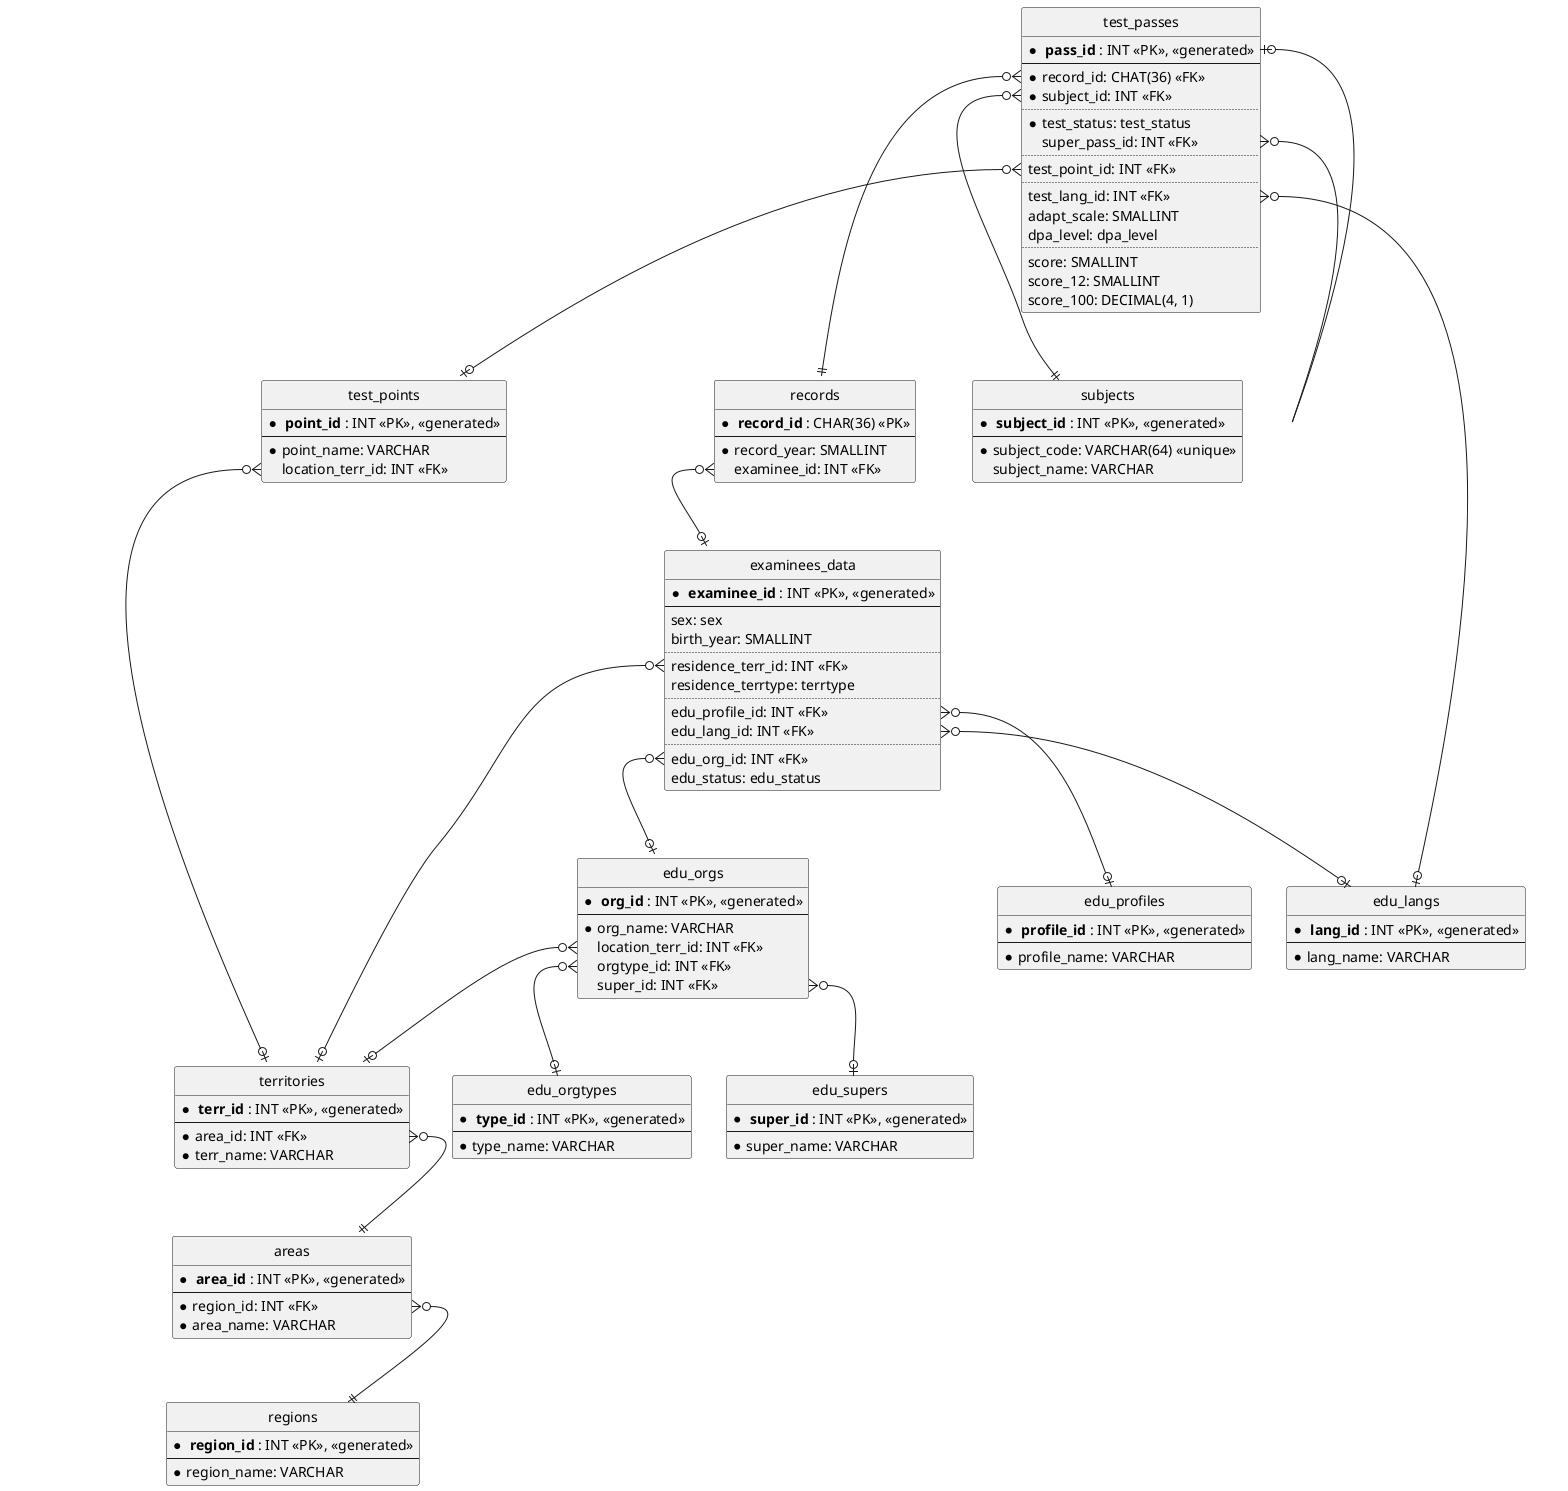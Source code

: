 @startuml


' -- Diagram settings

' -- -- Visual settings setup

' hide entity icons
hide circle

' Ugly trick :(
' Make 'ActivityDiamond' elements invisible to use them as structural connector
skinparam ActivityDiamondBackgroundColor transparent
skinparam ActivityDiamondBorderColor transparent

' -- -- Custom macro definitions

' -- -- -- Database table pseudo-element
!define Table(name, title) class name as "title"
!define Table(name) class name

' -- -- -- Database table primary key highlight
!define PK(attr) <b> attr </b>


' -- Third-party entities

' -- -- Administrative-Territorial division
together {

    ' region
    Table(regions)
    {
        * PK(region_id): INT <<PK>>, <<generated>>
        --
        * region_name: VARCHAR
    }

    ' region area
    Table(areas)
    {
        * PK(area_id): INT <<PK>>, <<generated>>
        --
        * region_id: INT <<FK>>
        * area_name: VARCHAR
    }

    areas::region_id }o--|| regions

    ' area territory
    Table(territories)
    {
        * PK(terr_id): INT <<PK>>, <<generated>>
        --
        * area_id: INT <<FK>>
        * terr_name: VARCHAR
    }

    territories::area_id }o--|| areas
}


' -- -- Educational information auxiliaries
together {

    ' language accepted to be used in education/testing
    Table(edu_langs)
    {
        * PK(lang_id): INT <<PK>>, <<generated>>
        --
        * lang_name: VARCHAR
    }

    ' educational profiles
    Table(edu_profiles)
    {
        * PK(profile_id): INT <<PK>>, <<generated>>
        --
        * profile_name: VARCHAR
    }
}


' -- -- Educational organizations info
together {

    ' educational organizations types
    Table(edu_orgtypes)
    {
        * PK(type_id): INT <<PK>>, <<generated>>
        --
        * type_name: VARCHAR
    }

    ' educational organization supervisor ('parent')
    Table(edu_supers)
    {
        * PK(super_id): INT <<PK>>, <<generated>>
        --
        * super_name: VARCHAR
    }

    ' educational organization
    Table(edu_orgs)
    {
        * PK(org_id): INT <<PK>>, <<generated>>
        --
        * org_name: VARCHAR
        location_terr_id: INT <<FK>>
        orgtype_id: INT <<FK>>
        super_id: INT <<FK>>
    }

    edu_orgs::location_terr_id }o--o| territories
    edu_orgs::orgtype_id }o--o| edu_orgtypes
    edu_orgs::super_id }o--o| edu_supers
}


' -- -- Testing points info

' testing point
Table(test_points)
{
    * PK(point_id): INT <<PK>>, <<generated>>
    --
    * point_name: VARCHAR
    location_terr_id: INT <<FK>>
}

test_points::location_terr_id }o--o| territories


' -- Primary entities

' -- -- Record & examinee data entities
together {

    ' examinee information
    Table(examinees_data)
    {
        * PK(examinee_id): INT <<PK>>, <<generated>>
        --
        sex: sex
        birth_year: SMALLINT
        ..
        residence_terr_id: INT <<FK>>
        residence_terrtype: terrtype
        ..
        edu_profile_id: INT <<FK>>
        edu_lang_id: INT <<FK>>
        ..
        edu_org_id: INT <<FK>>
        edu_status: edu_status
    }

    examinees_data::residence_terr_id }o--o| territories
    examinees_data::edu_profile_id }o--o| edu_profiles
    examinees_data::edu_lang_id }o--o| edu_langs
    examinees_data::edu_org_id }o--o| edu_orgs

    ' OpenData record
    Table(records)
    {
        * PK(record_id): CHAR(36) <<PK>>
        --
        * record_year: SMALLINT
        examinee_id: INT <<FK>>
    }

    records::examinee_id }o--o| examinees_data
}


' -- -- Subject & test pass entities
together {

    ' test subject entity
    Table(subjects)
    {
        * PK(subject_id): INT <<PK>>, <<generated>>
        --
        * subject_code: VARCHAR(64) <<unique>>
        subject_name: VARCHAR
    }

    ' -- -- -- Test pass entity

    ' test pass information
    Table(test_passes)
    {
        * PK(pass_id): INT <<PK>>, <<generated>>
        --
        * record_id: CHAT(36) <<FK>>
        * subject_id: INT <<FK>>
        ..
        * test_status: test_status
        super_pass_id: INT <<FK>>
        ..
        test_point_id: INT <<FK>>
        ..
        test_lang_id: INT <<FK>>
        adapt_scale: SMALLINT
        dpa_level: dpa_level
        ..
        score: SMALLINT
        score_12: SMALLINT
        score_100: DECIMAL(4, 1)
    }

    ' test_pass primary relationships
    test_passes::record_id }o--|| records
    test_passes::subject_id }o--|| subjects
    ' test_pass self-mention 'superpass' relationship
    <> _
    test_passes::super_pass_id }o-- _
    test_passes::pass_id |o-- _
    ' test_pass secondary relationships
    test_passes::test_point_id }o--o| test_points
    test_passes::test_lang_id }o--o| edu_langs
}


@enduml
